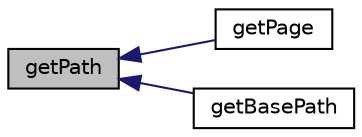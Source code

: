 digraph "getPath"
{
  edge [fontname="Helvetica",fontsize="10",labelfontname="Helvetica",labelfontsize="10"];
  node [fontname="Helvetica",fontsize="10",shape=record];
  rankdir="LR";
  Node1 [label="getPath",height=0.2,width=0.4,color="black", fillcolor="grey75", style="filled" fontcolor="black"];
  Node1 -> Node2 [dir="back",color="midnightblue",fontsize="10",style="solid",fontname="Helvetica"];
  Node2 [label="getPage",height=0.2,width=0.4,color="black", fillcolor="white", style="filled",URL="$class_simple_url.html#a12a549e25239c9219e66322cf6a1be68"];
  Node1 -> Node3 [dir="back",color="midnightblue",fontsize="10",style="solid",fontname="Helvetica"];
  Node3 [label="getBasePath",height=0.2,width=0.4,color="black", fillcolor="white", style="filled",URL="$class_simple_url.html#aaf4a9649667a3904fae19e9bd27ebd67"];
}
